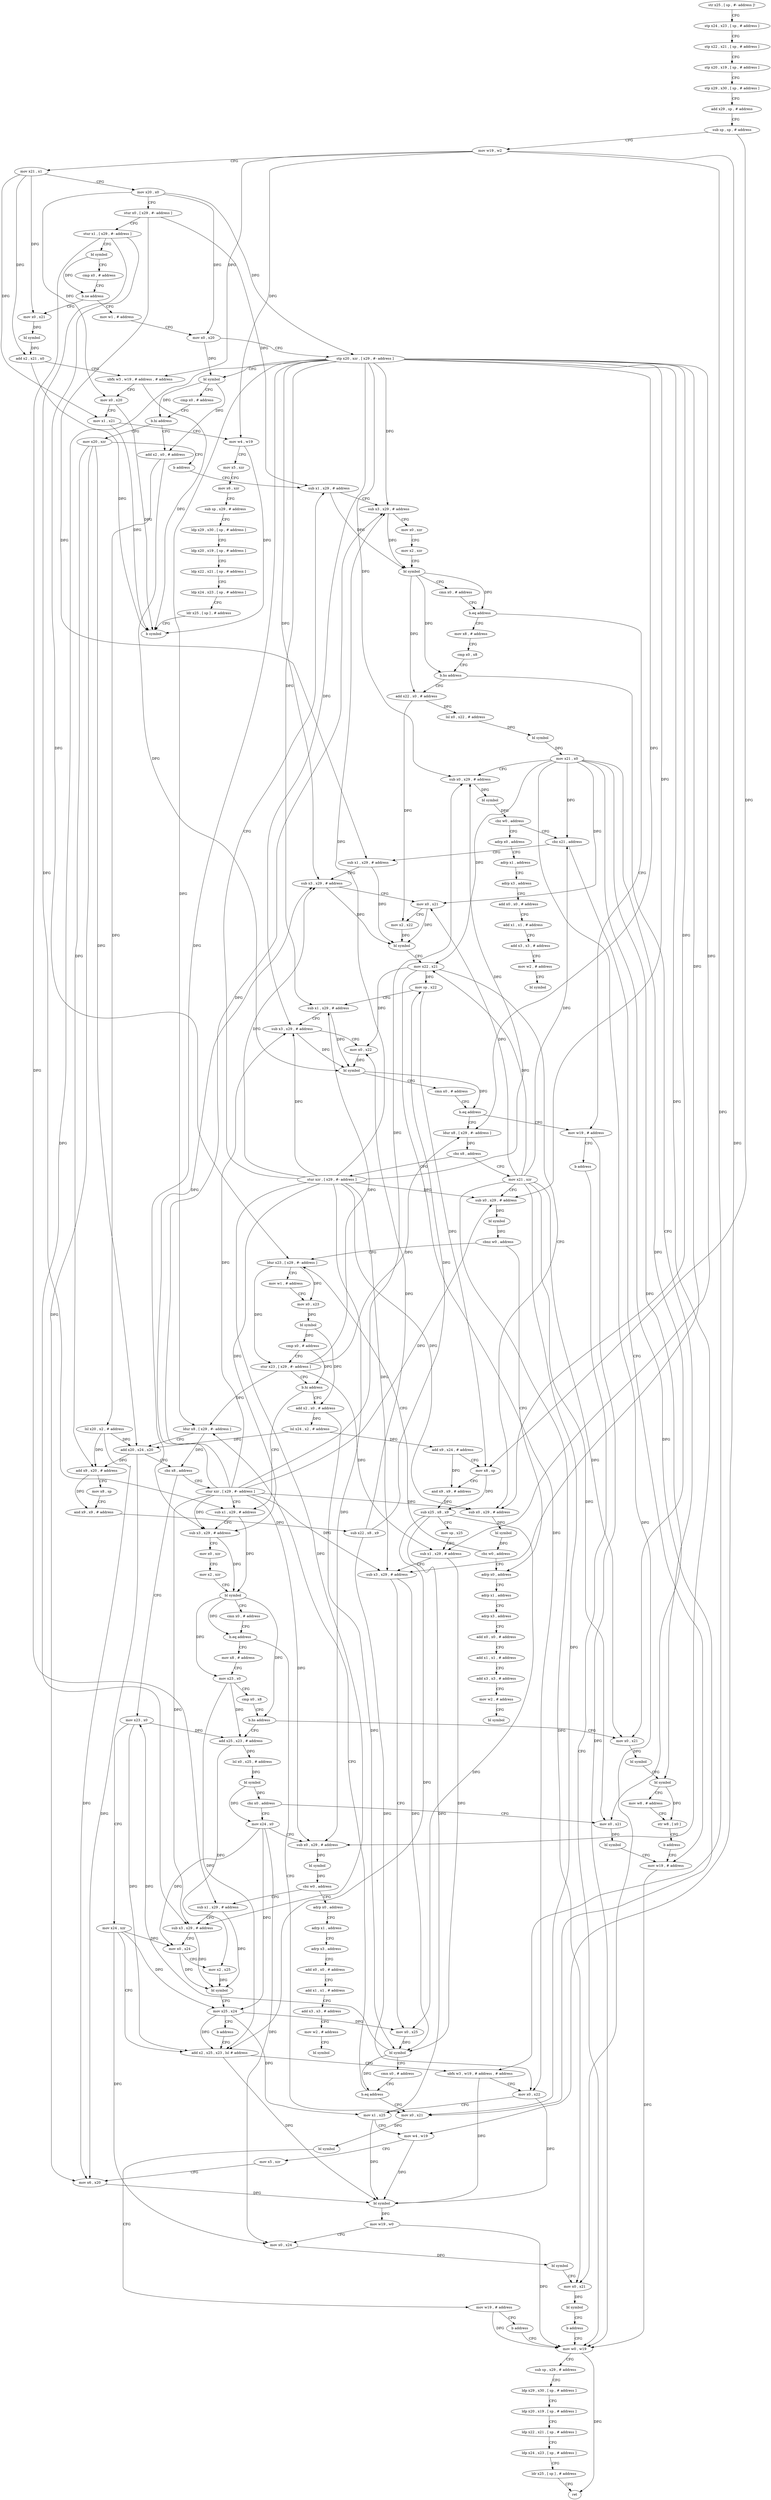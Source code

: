 digraph "func" {
"4294924" [label = "str x25 , [ sp , #- address ]!" ]
"4294928" [label = "stp x24 , x23 , [ sp , # address ]" ]
"4294932" [label = "stp x22 , x21 , [ sp , # address ]" ]
"4294936" [label = "stp x20 , x19 , [ sp , # address ]" ]
"4294940" [label = "stp x29 , x30 , [ sp , # address ]" ]
"4294944" [label = "add x29 , sp , # address" ]
"4294948" [label = "sub sp , sp , # address" ]
"4294952" [label = "mov w19 , w2" ]
"4294956" [label = "mov x21 , x1" ]
"4294960" [label = "mov x20 , x0" ]
"4294964" [label = "stur x0 , [ x29 , #- address ]" ]
"4294968" [label = "stur x1 , [ x29 , #- address ]" ]
"4294972" [label = "bl symbol" ]
"4294976" [label = "cmp x0 , # address" ]
"4294980" [label = "b.ne address" ]
"4295048" [label = "mov w1 , # address" ]
"4294984" [label = "mov x0 , x21" ]
"4295052" [label = "mov x0 , x20" ]
"4295056" [label = "stp x20 , xzr , [ x29 , #- address ]" ]
"4295060" [label = "bl symbol" ]
"4295064" [label = "cmp x0 , # address" ]
"4295068" [label = "b.hi address" ]
"4295624" [label = "mov x20 , xzr" ]
"4295072" [label = "add x2 , x0 , # address" ]
"4294988" [label = "bl symbol" ]
"4294992" [label = "add x2 , x21 , x0" ]
"4294996" [label = "ubfx w3 , w19 , # address , # address" ]
"4295000" [label = "mov x0 , x20" ]
"4295004" [label = "mov x1 , x21" ]
"4295008" [label = "mov w4 , w19" ]
"4295012" [label = "mov x5 , xzr" ]
"4295016" [label = "mov x6 , xzr" ]
"4295020" [label = "sub sp , x29 , # address" ]
"4295024" [label = "ldp x29 , x30 , [ sp , # address ]" ]
"4295028" [label = "ldp x20 , x19 , [ sp , # address ]" ]
"4295032" [label = "ldp x22 , x21 , [ sp , # address ]" ]
"4295036" [label = "ldp x24 , x23 , [ sp , # address ]" ]
"4295040" [label = "ldr x25 , [ sp ] , # address" ]
"4295044" [label = "b symbol" ]
"4295628" [label = "b address" ]
"4295136" [label = "sub x1 , x29 , # address" ]
"4295076" [label = "lsl x20 , x2 , # address" ]
"4295080" [label = "add x9 , x20 , # address" ]
"4295084" [label = "mov x8 , sp" ]
"4295088" [label = "and x9 , x9 , # address" ]
"4295092" [label = "sub x22 , x8 , x9" ]
"4295096" [label = "mov sp , x22" ]
"4295100" [label = "sub x1 , x29 , # address" ]
"4295104" [label = "sub x3 , x29 , # address" ]
"4295108" [label = "mov x0 , x22" ]
"4295112" [label = "bl symbol" ]
"4295116" [label = "cmn x0 , # address" ]
"4295120" [label = "b.eq address" ]
"4295600" [label = "mov w19 , # address" ]
"4295124" [label = "ldur x8 , [ x29 , #- address ]" ]
"4295140" [label = "sub x3 , x29 , # address" ]
"4295144" [label = "mov x0 , xzr" ]
"4295148" [label = "mov x2 , xzr" ]
"4295152" [label = "bl symbol" ]
"4295156" [label = "cmn x0 , # address" ]
"4295160" [label = "b.eq address" ]
"4295164" [label = "mov x8 , # address" ]
"4295604" [label = "b address" ]
"4295568" [label = "mov w0 , w19" ]
"4295128" [label = "cbz x8 , address" ]
"4295444" [label = "mov x21 , xzr" ]
"4295132" [label = "stur xzr , [ x29 , #- address ]" ]
"4295168" [label = "cmp x0 , x8" ]
"4295172" [label = "b.hs address" ]
"4295640" [label = "bl symbol" ]
"4295176" [label = "add x22 , x0 , # address" ]
"4295572" [label = "sub sp , x29 , # address" ]
"4295576" [label = "ldp x29 , x30 , [ sp , # address ]" ]
"4295580" [label = "ldp x20 , x19 , [ sp , # address ]" ]
"4295584" [label = "ldp x22 , x21 , [ sp , # address ]" ]
"4295588" [label = "ldp x24 , x23 , [ sp , # address ]" ]
"4295592" [label = "ldr x25 , [ sp ] , # address" ]
"4295596" [label = "ret" ]
"4295448" [label = "sub x0 , x29 , # address" ]
"4295452" [label = "bl symbol" ]
"4295456" [label = "cbnz w0 , address" ]
"4295244" [label = "ldur x23 , [ x29 , #- address ]" ]
"4295460" [label = "adrp x0 , address" ]
"4295644" [label = "mov w8 , # address" ]
"4295648" [label = "str w8 , [ x0 ]" ]
"4295652" [label = "b address" ]
"4295564" [label = "mov w19 , # address" ]
"4295180" [label = "lsl x0 , x22 , # address" ]
"4295184" [label = "bl symbol" ]
"4295188" [label = "mov x21 , x0" ]
"4295192" [label = "sub x0 , x29 , # address" ]
"4295196" [label = "bl symbol" ]
"4295200" [label = "cbz w0 , address" ]
"4295656" [label = "adrp x0 , address" ]
"4295204" [label = "cbz x21 , address" ]
"4295248" [label = "mov w1 , # address" ]
"4295252" [label = "mov x0 , x23" ]
"4295256" [label = "bl symbol" ]
"4295260" [label = "cmp x0 , # address" ]
"4295264" [label = "stur x23 , [ x29 , #- address ]" ]
"4295268" [label = "b.hi address" ]
"4295340" [label = "sub x1 , x29 , # address" ]
"4295272" [label = "add x2 , x0 , # address" ]
"4295464" [label = "adrp x1 , address" ]
"4295468" [label = "adrp x3 , address" ]
"4295472" [label = "add x0 , x0 , # address" ]
"4295476" [label = "add x1 , x1 , # address" ]
"4295480" [label = "add x3 , x3 , # address" ]
"4295484" [label = "mov w2 , # address" ]
"4295488" [label = "bl symbol" ]
"4295660" [label = "adrp x1 , address" ]
"4295664" [label = "adrp x3 , address" ]
"4295668" [label = "add x0 , x0 , # address" ]
"4295672" [label = "add x1 , x1 , # address" ]
"4295676" [label = "add x3 , x3 , # address" ]
"4295680" [label = "mov w2 , # address" ]
"4295684" [label = "bl symbol" ]
"4295208" [label = "sub x1 , x29 , # address" ]
"4295344" [label = "sub x3 , x29 , # address" ]
"4295348" [label = "mov x0 , xzr" ]
"4295352" [label = "mov x2 , xzr" ]
"4295356" [label = "bl symbol" ]
"4295360" [label = "cmn x0 , # address" ]
"4295364" [label = "b.eq address" ]
"4295608" [label = "mov x0 , x21" ]
"4295368" [label = "mov x8 , # address" ]
"4295276" [label = "lsl x24 , x2 , # address" ]
"4295280" [label = "add x9 , x24 , # address" ]
"4295284" [label = "mov x8 , sp" ]
"4295288" [label = "and x9 , x9 , # address" ]
"4295292" [label = "sub x25 , x8 , x9" ]
"4295296" [label = "mov sp , x25" ]
"4295300" [label = "sub x1 , x29 , # address" ]
"4295304" [label = "sub x3 , x29 , # address" ]
"4295308" [label = "mov x0 , x25" ]
"4295312" [label = "bl symbol" ]
"4295316" [label = "cmn x0 , # address" ]
"4295320" [label = "b.eq address" ]
"4295324" [label = "ldur x8 , [ x29 , #- address ]" ]
"4295212" [label = "sub x3 , x29 , # address" ]
"4295216" [label = "mov x0 , x21" ]
"4295220" [label = "mov x2 , x22" ]
"4295224" [label = "bl symbol" ]
"4295228" [label = "mov x22 , x21" ]
"4295232" [label = "sub x0 , x29 , # address" ]
"4295236" [label = "bl symbol" ]
"4295240" [label = "cbz w0 , address" ]
"4295612" [label = "bl symbol" ]
"4295616" [label = "mov w19 , # address" ]
"4295620" [label = "b address" ]
"4295372" [label = "mov x23 , x0" ]
"4295376" [label = "cmp x0 , x8" ]
"4295380" [label = "b.hs address" ]
"4295632" [label = "mov x0 , x21" ]
"4295384" [label = "add x25 , x23 , # address" ]
"4295328" [label = "add x20 , x24 , x20" ]
"4295332" [label = "cbz x8 , address" ]
"4295492" [label = "mov x23 , x0" ]
"4295336" [label = "stur xzr , [ x29 , #- address ]" ]
"4295636" [label = "bl symbol" ]
"4295388" [label = "lsl x0 , x25 , # address" ]
"4295392" [label = "bl symbol" ]
"4295396" [label = "cbz x0 , address" ]
"4295556" [label = "mov x0 , x21" ]
"4295400" [label = "mov x24 , x0" ]
"4295496" [label = "mov x24 , xzr" ]
"4295500" [label = "add x2 , x25 , x23 , lsl # address" ]
"4295560" [label = "bl symbol" ]
"4295404" [label = "sub x0 , x29 , # address" ]
"4295408" [label = "bl symbol" ]
"4295412" [label = "cbz w0 , address" ]
"4295688" [label = "adrp x0 , address" ]
"4295416" [label = "sub x1 , x29 , # address" ]
"4295692" [label = "adrp x1 , address" ]
"4295696" [label = "adrp x3 , address" ]
"4295700" [label = "add x0 , x0 , # address" ]
"4295704" [label = "add x1 , x1 , # address" ]
"4295708" [label = "add x3 , x3 , # address" ]
"4295712" [label = "mov w2 , # address" ]
"4295716" [label = "bl symbol" ]
"4295420" [label = "sub x3 , x29 , # address" ]
"4295424" [label = "mov x0 , x24" ]
"4295428" [label = "mov x2 , x25" ]
"4295432" [label = "bl symbol" ]
"4295436" [label = "mov x25 , x24" ]
"4295440" [label = "b address" ]
"4295504" [label = "ubfx w3 , w19 , # address , # address" ]
"4295508" [label = "mov x0 , x22" ]
"4295512" [label = "mov x1 , x25" ]
"4295516" [label = "mov w4 , w19" ]
"4295520" [label = "mov x5 , xzr" ]
"4295524" [label = "mov x6 , x20" ]
"4295528" [label = "bl symbol" ]
"4295532" [label = "mov w19 , w0" ]
"4295536" [label = "mov x0 , x24" ]
"4295540" [label = "bl symbol" ]
"4295544" [label = "mov x0 , x21" ]
"4295548" [label = "bl symbol" ]
"4295552" [label = "b address" ]
"4294924" -> "4294928" [ label = "CFG" ]
"4294928" -> "4294932" [ label = "CFG" ]
"4294932" -> "4294936" [ label = "CFG" ]
"4294936" -> "4294940" [ label = "CFG" ]
"4294940" -> "4294944" [ label = "CFG" ]
"4294944" -> "4294948" [ label = "CFG" ]
"4294948" -> "4294952" [ label = "CFG" ]
"4294948" -> "4295284" [ label = "DFG" ]
"4294952" -> "4294956" [ label = "CFG" ]
"4294952" -> "4294996" [ label = "DFG" ]
"4294952" -> "4295008" [ label = "DFG" ]
"4294952" -> "4295504" [ label = "DFG" ]
"4294952" -> "4295516" [ label = "DFG" ]
"4294956" -> "4294960" [ label = "CFG" ]
"4294956" -> "4294984" [ label = "DFG" ]
"4294956" -> "4294992" [ label = "DFG" ]
"4294956" -> "4295004" [ label = "DFG" ]
"4294960" -> "4294964" [ label = "CFG" ]
"4294960" -> "4295052" [ label = "DFG" ]
"4294960" -> "4295056" [ label = "DFG" ]
"4294960" -> "4295000" [ label = "DFG" ]
"4294964" -> "4294968" [ label = "CFG" ]
"4294964" -> "4295136" [ label = "DFG" ]
"4294964" -> "4295208" [ label = "DFG" ]
"4294968" -> "4294972" [ label = "CFG" ]
"4294968" -> "4295244" [ label = "DFG" ]
"4294968" -> "4295340" [ label = "DFG" ]
"4294968" -> "4295416" [ label = "DFG" ]
"4294972" -> "4294976" [ label = "CFG" ]
"4294972" -> "4294980" [ label = "DFG" ]
"4294976" -> "4294980" [ label = "CFG" ]
"4294980" -> "4295048" [ label = "CFG" ]
"4294980" -> "4294984" [ label = "CFG" ]
"4295048" -> "4295052" [ label = "CFG" ]
"4294984" -> "4294988" [ label = "DFG" ]
"4295052" -> "4295056" [ label = "CFG" ]
"4295052" -> "4295060" [ label = "DFG" ]
"4295056" -> "4295060" [ label = "CFG" ]
"4295056" -> "4295124" [ label = "DFG" ]
"4295056" -> "4295324" [ label = "DFG" ]
"4295056" -> "4295100" [ label = "DFG" ]
"4295056" -> "4295104" [ label = "DFG" ]
"4295056" -> "4295140" [ label = "DFG" ]
"4295056" -> "4295448" [ label = "DFG" ]
"4295056" -> "4295192" [ label = "DFG" ]
"4295056" -> "4295344" [ label = "DFG" ]
"4295056" -> "4295300" [ label = "DFG" ]
"4295056" -> "4295304" [ label = "DFG" ]
"4295056" -> "4295212" [ label = "DFG" ]
"4295056" -> "4295232" [ label = "DFG" ]
"4295056" -> "4295404" [ label = "DFG" ]
"4295056" -> "4295420" [ label = "DFG" ]
"4295060" -> "4295064" [ label = "CFG" ]
"4295060" -> "4295068" [ label = "DFG" ]
"4295060" -> "4295072" [ label = "DFG" ]
"4295064" -> "4295068" [ label = "CFG" ]
"4295068" -> "4295624" [ label = "CFG" ]
"4295068" -> "4295072" [ label = "CFG" ]
"4295624" -> "4295628" [ label = "CFG" ]
"4295624" -> "4295080" [ label = "DFG" ]
"4295624" -> "4295328" [ label = "DFG" ]
"4295624" -> "4295524" [ label = "DFG" ]
"4295072" -> "4295076" [ label = "DFG" ]
"4295072" -> "4295112" [ label = "DFG" ]
"4294988" -> "4294992" [ label = "DFG" ]
"4294992" -> "4294996" [ label = "CFG" ]
"4294992" -> "4295044" [ label = "DFG" ]
"4294996" -> "4295000" [ label = "CFG" ]
"4294996" -> "4295044" [ label = "DFG" ]
"4295000" -> "4295004" [ label = "CFG" ]
"4295000" -> "4295044" [ label = "DFG" ]
"4295004" -> "4295008" [ label = "CFG" ]
"4295004" -> "4295044" [ label = "DFG" ]
"4295008" -> "4295012" [ label = "CFG" ]
"4295008" -> "4295044" [ label = "DFG" ]
"4295012" -> "4295016" [ label = "CFG" ]
"4295016" -> "4295020" [ label = "CFG" ]
"4295020" -> "4295024" [ label = "CFG" ]
"4295024" -> "4295028" [ label = "CFG" ]
"4295028" -> "4295032" [ label = "CFG" ]
"4295032" -> "4295036" [ label = "CFG" ]
"4295036" -> "4295040" [ label = "CFG" ]
"4295040" -> "4295044" [ label = "CFG" ]
"4295628" -> "4295136" [ label = "CFG" ]
"4295136" -> "4295140" [ label = "CFG" ]
"4295136" -> "4295152" [ label = "DFG" ]
"4295076" -> "4295080" [ label = "DFG" ]
"4295076" -> "4295328" [ label = "DFG" ]
"4295076" -> "4295524" [ label = "DFG" ]
"4295080" -> "4295084" [ label = "CFG" ]
"4295080" -> "4295088" [ label = "DFG" ]
"4295084" -> "4295088" [ label = "CFG" ]
"4295088" -> "4295092" [ label = "DFG" ]
"4295092" -> "4295096" [ label = "DFG" ]
"4295092" -> "4295108" [ label = "DFG" ]
"4295092" -> "4295508" [ label = "DFG" ]
"4295096" -> "4295100" [ label = "CFG" ]
"4295096" -> "4295284" [ label = "DFG" ]
"4295100" -> "4295104" [ label = "CFG" ]
"4295100" -> "4295112" [ label = "DFG" ]
"4295104" -> "4295108" [ label = "CFG" ]
"4295104" -> "4295112" [ label = "DFG" ]
"4295108" -> "4295112" [ label = "DFG" ]
"4295112" -> "4295116" [ label = "CFG" ]
"4295112" -> "4295120" [ label = "DFG" ]
"4295116" -> "4295120" [ label = "CFG" ]
"4295120" -> "4295600" [ label = "CFG" ]
"4295120" -> "4295124" [ label = "CFG" ]
"4295600" -> "4295604" [ label = "CFG" ]
"4295600" -> "4295568" [ label = "DFG" ]
"4295124" -> "4295128" [ label = "DFG" ]
"4295140" -> "4295144" [ label = "CFG" ]
"4295140" -> "4295152" [ label = "DFG" ]
"4295144" -> "4295148" [ label = "CFG" ]
"4295148" -> "4295152" [ label = "CFG" ]
"4295152" -> "4295156" [ label = "CFG" ]
"4295152" -> "4295160" [ label = "DFG" ]
"4295152" -> "4295172" [ label = "DFG" ]
"4295152" -> "4295176" [ label = "DFG" ]
"4295156" -> "4295160" [ label = "CFG" ]
"4295160" -> "4295600" [ label = "CFG" ]
"4295160" -> "4295164" [ label = "CFG" ]
"4295164" -> "4295168" [ label = "CFG" ]
"4295604" -> "4295568" [ label = "CFG" ]
"4295568" -> "4295572" [ label = "CFG" ]
"4295568" -> "4295596" [ label = "DFG" ]
"4295128" -> "4295444" [ label = "CFG" ]
"4295128" -> "4295132" [ label = "CFG" ]
"4295444" -> "4295448" [ label = "CFG" ]
"4295444" -> "4295204" [ label = "DFG" ]
"4295444" -> "4295216" [ label = "DFG" ]
"4295444" -> "4295228" [ label = "DFG" ]
"4295444" -> "4295608" [ label = "DFG" ]
"4295444" -> "4295632" [ label = "DFG" ]
"4295444" -> "4295556" [ label = "DFG" ]
"4295444" -> "4295544" [ label = "DFG" ]
"4295132" -> "4295136" [ label = "CFG" ]
"4295132" -> "4295104" [ label = "DFG" ]
"4295132" -> "4295140" [ label = "DFG" ]
"4295132" -> "4295448" [ label = "DFG" ]
"4295132" -> "4295192" [ label = "DFG" ]
"4295132" -> "4295344" [ label = "DFG" ]
"4295132" -> "4295304" [ label = "DFG" ]
"4295132" -> "4295212" [ label = "DFG" ]
"4295132" -> "4295232" [ label = "DFG" ]
"4295132" -> "4295404" [ label = "DFG" ]
"4295132" -> "4295420" [ label = "DFG" ]
"4295168" -> "4295172" [ label = "CFG" ]
"4295172" -> "4295640" [ label = "CFG" ]
"4295172" -> "4295176" [ label = "CFG" ]
"4295640" -> "4295644" [ label = "CFG" ]
"4295640" -> "4295648" [ label = "DFG" ]
"4295176" -> "4295180" [ label = "DFG" ]
"4295176" -> "4295220" [ label = "DFG" ]
"4295572" -> "4295576" [ label = "CFG" ]
"4295576" -> "4295580" [ label = "CFG" ]
"4295580" -> "4295584" [ label = "CFG" ]
"4295584" -> "4295588" [ label = "CFG" ]
"4295588" -> "4295592" [ label = "CFG" ]
"4295592" -> "4295596" [ label = "CFG" ]
"4295448" -> "4295452" [ label = "DFG" ]
"4295452" -> "4295456" [ label = "DFG" ]
"4295456" -> "4295244" [ label = "CFG" ]
"4295456" -> "4295460" [ label = "CFG" ]
"4295244" -> "4295248" [ label = "CFG" ]
"4295244" -> "4295252" [ label = "DFG" ]
"4295244" -> "4295264" [ label = "DFG" ]
"4295460" -> "4295464" [ label = "CFG" ]
"4295644" -> "4295648" [ label = "CFG" ]
"4295648" -> "4295652" [ label = "CFG" ]
"4295652" -> "4295564" [ label = "CFG" ]
"4295564" -> "4295568" [ label = "DFG" ]
"4295180" -> "4295184" [ label = "DFG" ]
"4295184" -> "4295188" [ label = "DFG" ]
"4295188" -> "4295192" [ label = "CFG" ]
"4295188" -> "4295204" [ label = "DFG" ]
"4295188" -> "4295216" [ label = "DFG" ]
"4295188" -> "4295228" [ label = "DFG" ]
"4295188" -> "4295608" [ label = "DFG" ]
"4295188" -> "4295632" [ label = "DFG" ]
"4295188" -> "4295556" [ label = "DFG" ]
"4295188" -> "4295544" [ label = "DFG" ]
"4295192" -> "4295196" [ label = "DFG" ]
"4295196" -> "4295200" [ label = "DFG" ]
"4295200" -> "4295656" [ label = "CFG" ]
"4295200" -> "4295204" [ label = "CFG" ]
"4295656" -> "4295660" [ label = "CFG" ]
"4295204" -> "4295564" [ label = "CFG" ]
"4295204" -> "4295208" [ label = "CFG" ]
"4295248" -> "4295252" [ label = "CFG" ]
"4295252" -> "4295256" [ label = "DFG" ]
"4295256" -> "4295260" [ label = "DFG" ]
"4295256" -> "4295272" [ label = "DFG" ]
"4295260" -> "4295264" [ label = "CFG" ]
"4295260" -> "4295268" [ label = "DFG" ]
"4295264" -> "4295268" [ label = "CFG" ]
"4295264" -> "4295100" [ label = "DFG" ]
"4295264" -> "4295124" [ label = "DFG" ]
"4295264" -> "4295324" [ label = "DFG" ]
"4295264" -> "4295300" [ label = "DFG" ]
"4295268" -> "4295340" [ label = "CFG" ]
"4295268" -> "4295272" [ label = "CFG" ]
"4295340" -> "4295344" [ label = "CFG" ]
"4295340" -> "4295356" [ label = "DFG" ]
"4295272" -> "4295276" [ label = "DFG" ]
"4295272" -> "4295312" [ label = "DFG" ]
"4295464" -> "4295468" [ label = "CFG" ]
"4295468" -> "4295472" [ label = "CFG" ]
"4295472" -> "4295476" [ label = "CFG" ]
"4295476" -> "4295480" [ label = "CFG" ]
"4295480" -> "4295484" [ label = "CFG" ]
"4295484" -> "4295488" [ label = "CFG" ]
"4295660" -> "4295664" [ label = "CFG" ]
"4295664" -> "4295668" [ label = "CFG" ]
"4295668" -> "4295672" [ label = "CFG" ]
"4295672" -> "4295676" [ label = "CFG" ]
"4295676" -> "4295680" [ label = "CFG" ]
"4295680" -> "4295684" [ label = "CFG" ]
"4295208" -> "4295212" [ label = "CFG" ]
"4295208" -> "4295224" [ label = "DFG" ]
"4295344" -> "4295348" [ label = "CFG" ]
"4295344" -> "4295356" [ label = "DFG" ]
"4295348" -> "4295352" [ label = "CFG" ]
"4295352" -> "4295356" [ label = "CFG" ]
"4295356" -> "4295360" [ label = "CFG" ]
"4295356" -> "4295364" [ label = "DFG" ]
"4295356" -> "4295372" [ label = "DFG" ]
"4295356" -> "4295380" [ label = "DFG" ]
"4295360" -> "4295364" [ label = "CFG" ]
"4295364" -> "4295608" [ label = "CFG" ]
"4295364" -> "4295368" [ label = "CFG" ]
"4295608" -> "4295612" [ label = "DFG" ]
"4295368" -> "4295372" [ label = "CFG" ]
"4295276" -> "4295280" [ label = "DFG" ]
"4295276" -> "4295328" [ label = "DFG" ]
"4295280" -> "4295284" [ label = "CFG" ]
"4295280" -> "4295288" [ label = "DFG" ]
"4295284" -> "4295288" [ label = "CFG" ]
"4295284" -> "4295292" [ label = "DFG" ]
"4295288" -> "4295292" [ label = "DFG" ]
"4295292" -> "4295296" [ label = "CFG" ]
"4295292" -> "4295308" [ label = "DFG" ]
"4295292" -> "4295500" [ label = "DFG" ]
"4295292" -> "4295512" [ label = "DFG" ]
"4295296" -> "4295300" [ label = "CFG" ]
"4295300" -> "4295304" [ label = "CFG" ]
"4295300" -> "4295312" [ label = "DFG" ]
"4295304" -> "4295308" [ label = "CFG" ]
"4295304" -> "4295312" [ label = "DFG" ]
"4295308" -> "4295312" [ label = "DFG" ]
"4295312" -> "4295316" [ label = "CFG" ]
"4295312" -> "4295320" [ label = "DFG" ]
"4295312" -> "4295492" [ label = "DFG" ]
"4295316" -> "4295320" [ label = "CFG" ]
"4295320" -> "4295608" [ label = "CFG" ]
"4295320" -> "4295324" [ label = "CFG" ]
"4295324" -> "4295328" [ label = "CFG" ]
"4295324" -> "4295332" [ label = "DFG" ]
"4295212" -> "4295216" [ label = "CFG" ]
"4295212" -> "4295224" [ label = "DFG" ]
"4295216" -> "4295220" [ label = "CFG" ]
"4295216" -> "4295224" [ label = "DFG" ]
"4295220" -> "4295224" [ label = "DFG" ]
"4295224" -> "4295228" [ label = "CFG" ]
"4295228" -> "4295232" [ label = "CFG" ]
"4295228" -> "4295096" [ label = "DFG" ]
"4295228" -> "4295108" [ label = "DFG" ]
"4295228" -> "4295508" [ label = "DFG" ]
"4295232" -> "4295236" [ label = "DFG" ]
"4295236" -> "4295240" [ label = "DFG" ]
"4295240" -> "4295460" [ label = "CFG" ]
"4295240" -> "4295244" [ label = "CFG" ]
"4295612" -> "4295616" [ label = "CFG" ]
"4295616" -> "4295620" [ label = "CFG" ]
"4295616" -> "4295568" [ label = "DFG" ]
"4295620" -> "4295568" [ label = "CFG" ]
"4295372" -> "4295376" [ label = "CFG" ]
"4295372" -> "4295384" [ label = "DFG" ]
"4295372" -> "4295500" [ label = "DFG" ]
"4295376" -> "4295380" [ label = "CFG" ]
"4295380" -> "4295632" [ label = "CFG" ]
"4295380" -> "4295384" [ label = "CFG" ]
"4295632" -> "4295636" [ label = "DFG" ]
"4295384" -> "4295388" [ label = "DFG" ]
"4295384" -> "4295428" [ label = "DFG" ]
"4295328" -> "4295332" [ label = "CFG" ]
"4295328" -> "4295080" [ label = "DFG" ]
"4295328" -> "4295524" [ label = "DFG" ]
"4295332" -> "4295492" [ label = "CFG" ]
"4295332" -> "4295336" [ label = "CFG" ]
"4295492" -> "4295496" [ label = "CFG" ]
"4295492" -> "4295384" [ label = "DFG" ]
"4295492" -> "4295500" [ label = "DFG" ]
"4295336" -> "4295340" [ label = "CFG" ]
"4295336" -> "4295104" [ label = "DFG" ]
"4295336" -> "4295140" [ label = "DFG" ]
"4295336" -> "4295448" [ label = "DFG" ]
"4295336" -> "4295192" [ label = "DFG" ]
"4295336" -> "4295344" [ label = "DFG" ]
"4295336" -> "4295304" [ label = "DFG" ]
"4295336" -> "4295212" [ label = "DFG" ]
"4295336" -> "4295232" [ label = "DFG" ]
"4295336" -> "4295404" [ label = "DFG" ]
"4295336" -> "4295420" [ label = "DFG" ]
"4295636" -> "4295640" [ label = "CFG" ]
"4295388" -> "4295392" [ label = "DFG" ]
"4295392" -> "4295396" [ label = "DFG" ]
"4295392" -> "4295400" [ label = "DFG" ]
"4295396" -> "4295556" [ label = "CFG" ]
"4295396" -> "4295400" [ label = "CFG" ]
"4295556" -> "4295560" [ label = "DFG" ]
"4295400" -> "4295404" [ label = "CFG" ]
"4295400" -> "4295536" [ label = "DFG" ]
"4295400" -> "4295424" [ label = "DFG" ]
"4295400" -> "4295436" [ label = "DFG" ]
"4295496" -> "4295500" [ label = "CFG" ]
"4295496" -> "4295536" [ label = "DFG" ]
"4295496" -> "4295424" [ label = "DFG" ]
"4295496" -> "4295436" [ label = "DFG" ]
"4295500" -> "4295504" [ label = "CFG" ]
"4295500" -> "4295528" [ label = "DFG" ]
"4295560" -> "4295564" [ label = "CFG" ]
"4295404" -> "4295408" [ label = "DFG" ]
"4295408" -> "4295412" [ label = "DFG" ]
"4295412" -> "4295688" [ label = "CFG" ]
"4295412" -> "4295416" [ label = "CFG" ]
"4295688" -> "4295692" [ label = "CFG" ]
"4295416" -> "4295420" [ label = "CFG" ]
"4295416" -> "4295432" [ label = "DFG" ]
"4295692" -> "4295696" [ label = "CFG" ]
"4295696" -> "4295700" [ label = "CFG" ]
"4295700" -> "4295704" [ label = "CFG" ]
"4295704" -> "4295708" [ label = "CFG" ]
"4295708" -> "4295712" [ label = "CFG" ]
"4295712" -> "4295716" [ label = "CFG" ]
"4295420" -> "4295424" [ label = "CFG" ]
"4295420" -> "4295432" [ label = "DFG" ]
"4295424" -> "4295428" [ label = "CFG" ]
"4295424" -> "4295432" [ label = "DFG" ]
"4295428" -> "4295432" [ label = "DFG" ]
"4295432" -> "4295436" [ label = "CFG" ]
"4295436" -> "4295440" [ label = "CFG" ]
"4295436" -> "4295308" [ label = "DFG" ]
"4295436" -> "4295512" [ label = "DFG" ]
"4295436" -> "4295500" [ label = "DFG" ]
"4295440" -> "4295500" [ label = "CFG" ]
"4295504" -> "4295508" [ label = "CFG" ]
"4295504" -> "4295528" [ label = "DFG" ]
"4295508" -> "4295512" [ label = "CFG" ]
"4295508" -> "4295528" [ label = "DFG" ]
"4295512" -> "4295516" [ label = "CFG" ]
"4295512" -> "4295528" [ label = "DFG" ]
"4295516" -> "4295520" [ label = "CFG" ]
"4295516" -> "4295528" [ label = "DFG" ]
"4295520" -> "4295524" [ label = "CFG" ]
"4295524" -> "4295528" [ label = "DFG" ]
"4295528" -> "4295532" [ label = "DFG" ]
"4295532" -> "4295536" [ label = "CFG" ]
"4295532" -> "4295568" [ label = "DFG" ]
"4295536" -> "4295540" [ label = "DFG" ]
"4295540" -> "4295544" [ label = "CFG" ]
"4295544" -> "4295548" [ label = "DFG" ]
"4295548" -> "4295552" [ label = "CFG" ]
"4295552" -> "4295568" [ label = "CFG" ]
}
